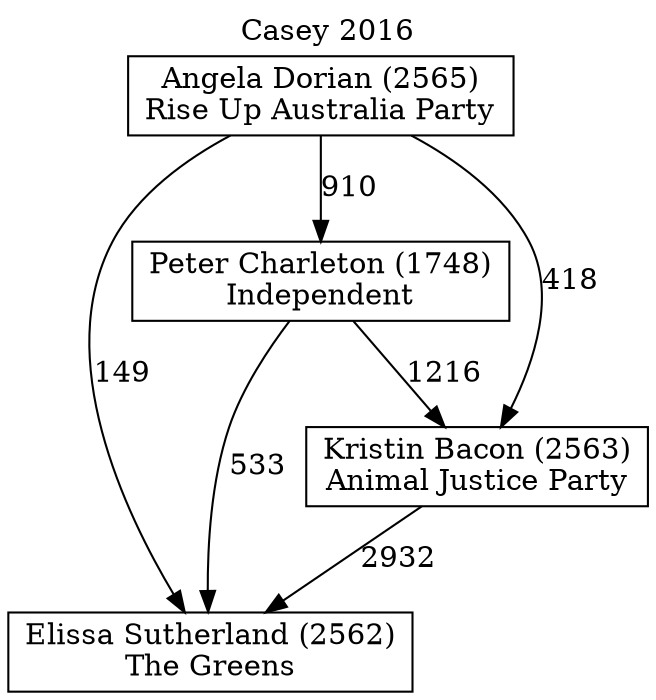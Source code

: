 // House preference flow
digraph "Elissa Sutherland (2562)_Casey_2016" {
	graph [label="Casey 2016" labelloc=t mclimit=10]
	node [shape=box]
	"Angela Dorian (2565)" [label="Angela Dorian (2565)
Rise Up Australia Party"]
	"Peter Charleton (1748)" [label="Peter Charleton (1748)
Independent"]
	"Elissa Sutherland (2562)" [label="Elissa Sutherland (2562)
The Greens"]
	"Kristin Bacon (2563)" [label="Kristin Bacon (2563)
Animal Justice Party"]
	"Kristin Bacon (2563)" -> "Elissa Sutherland (2562)" [label=2932]
	"Angela Dorian (2565)" -> "Peter Charleton (1748)" [label=910]
	"Peter Charleton (1748)" -> "Elissa Sutherland (2562)" [label=533]
	"Angela Dorian (2565)" -> "Kristin Bacon (2563)" [label=418]
	"Peter Charleton (1748)" -> "Kristin Bacon (2563)" [label=1216]
	"Angela Dorian (2565)" -> "Elissa Sutherland (2562)" [label=149]
}
